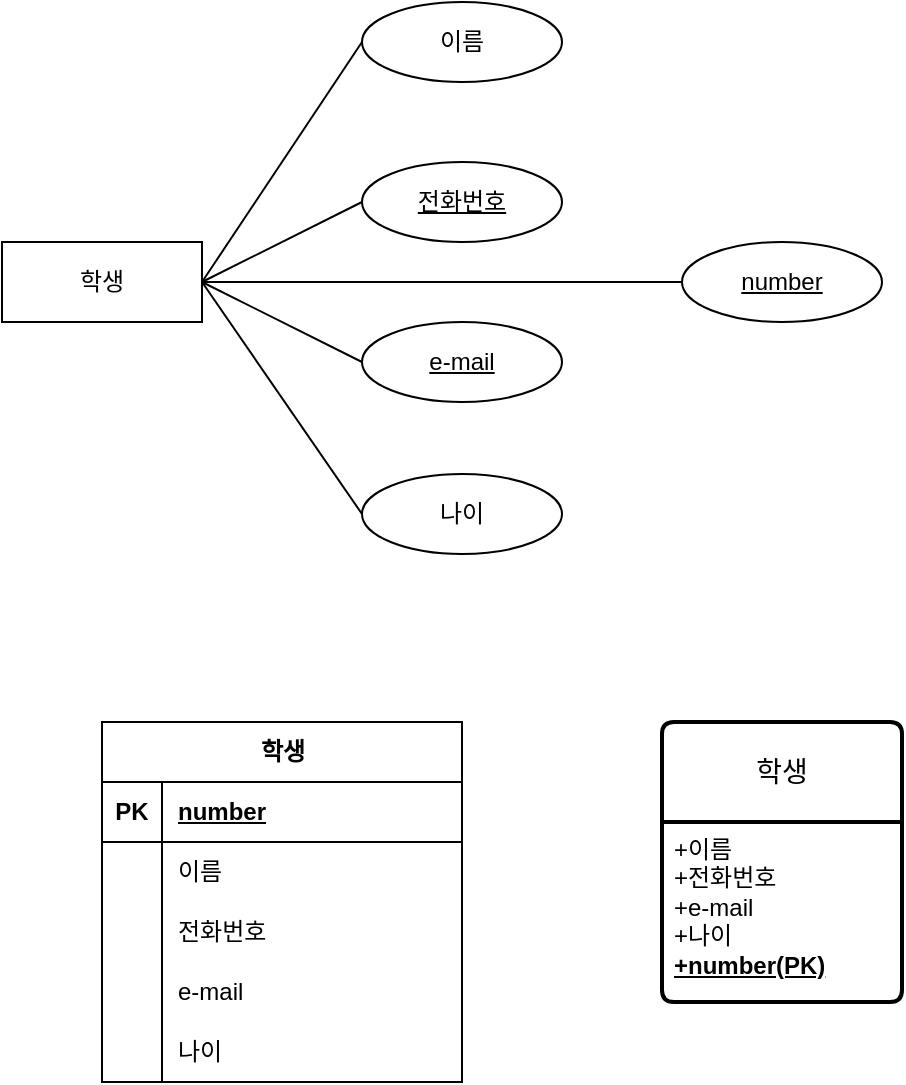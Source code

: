 <mxfile version="22.1.15" type="github">
  <diagram name="페이지-1" id="13OmgTKoOKMh2cI8QElQ">
    <mxGraphModel dx="1195" dy="1819" grid="1" gridSize="10" guides="1" tooltips="1" connect="1" arrows="1" fold="1" page="1" pageScale="1" pageWidth="827" pageHeight="1169" math="0" shadow="0">
      <root>
        <mxCell id="0" />
        <mxCell id="1" parent="0" />
        <mxCell id="0s97cXIPQVOTWRCdV7om-13" value="이름" style="ellipse;whiteSpace=wrap;html=1;align=center;" vertex="1" parent="1">
          <mxGeometry x="240" y="-1120" width="100" height="40" as="geometry" />
        </mxCell>
        <mxCell id="0s97cXIPQVOTWRCdV7om-14" value="학생" style="whiteSpace=wrap;html=1;align=center;" vertex="1" parent="1">
          <mxGeometry x="60" y="-1000" width="100" height="40" as="geometry" />
        </mxCell>
        <mxCell id="0s97cXIPQVOTWRCdV7om-15" value="" style="endArrow=none;html=1;rounded=0;exitX=1;exitY=0.5;exitDx=0;exitDy=0;entryX=0;entryY=0.5;entryDx=0;entryDy=0;" edge="1" parent="1" source="0s97cXIPQVOTWRCdV7om-14" target="0s97cXIPQVOTWRCdV7om-13">
          <mxGeometry relative="1" as="geometry">
            <mxPoint x="130" y="-720" as="sourcePoint" />
            <mxPoint x="290" y="-720" as="targetPoint" />
          </mxGeometry>
        </mxCell>
        <mxCell id="0s97cXIPQVOTWRCdV7om-16" value="전화번호" style="ellipse;whiteSpace=wrap;html=1;align=center;verticalAlign=middle;fontStyle=4" vertex="1" parent="1">
          <mxGeometry x="240" y="-1040" width="100" height="40" as="geometry" />
        </mxCell>
        <mxCell id="0s97cXIPQVOTWRCdV7om-17" value="e-mail" style="ellipse;whiteSpace=wrap;html=1;align=center;fontStyle=4" vertex="1" parent="1">
          <mxGeometry x="240" y="-960" width="100" height="40" as="geometry" />
        </mxCell>
        <mxCell id="0s97cXIPQVOTWRCdV7om-18" value="나이" style="ellipse;whiteSpace=wrap;html=1;align=center;" vertex="1" parent="1">
          <mxGeometry x="240" y="-884" width="100" height="40" as="geometry" />
        </mxCell>
        <mxCell id="0s97cXIPQVOTWRCdV7om-19" value="" style="endArrow=none;html=1;rounded=0;entryX=0;entryY=0.5;entryDx=0;entryDy=0;exitX=1;exitY=0.5;exitDx=0;exitDy=0;" edge="1" parent="1" source="0s97cXIPQVOTWRCdV7om-14" target="0s97cXIPQVOTWRCdV7om-16">
          <mxGeometry relative="1" as="geometry">
            <mxPoint x="200" y="-930" as="sourcePoint" />
            <mxPoint x="250" y="-1090" as="targetPoint" />
          </mxGeometry>
        </mxCell>
        <mxCell id="0s97cXIPQVOTWRCdV7om-20" value="" style="endArrow=none;html=1;rounded=0;exitX=1;exitY=0.5;exitDx=0;exitDy=0;entryX=0;entryY=0.5;entryDx=0;entryDy=0;" edge="1" parent="1" source="0s97cXIPQVOTWRCdV7om-14" target="0s97cXIPQVOTWRCdV7om-17">
          <mxGeometry relative="1" as="geometry">
            <mxPoint x="160" y="-960" as="sourcePoint" />
            <mxPoint x="260" y="-1080" as="targetPoint" />
          </mxGeometry>
        </mxCell>
        <mxCell id="0s97cXIPQVOTWRCdV7om-21" value="" style="endArrow=none;html=1;rounded=0;exitX=1;exitY=0.5;exitDx=0;exitDy=0;entryX=0;entryY=0.5;entryDx=0;entryDy=0;" edge="1" parent="1" source="0s97cXIPQVOTWRCdV7om-14" target="0s97cXIPQVOTWRCdV7om-18">
          <mxGeometry relative="1" as="geometry">
            <mxPoint x="170" y="-950" as="sourcePoint" />
            <mxPoint x="270" y="-1070" as="targetPoint" />
          </mxGeometry>
        </mxCell>
        <mxCell id="0s97cXIPQVOTWRCdV7om-22" value="number" style="ellipse;whiteSpace=wrap;html=1;align=center;fontStyle=4;" vertex="1" parent="1">
          <mxGeometry x="400" y="-1000" width="100" height="40" as="geometry" />
        </mxCell>
        <mxCell id="0s97cXIPQVOTWRCdV7om-23" value="" style="endArrow=none;html=1;rounded=0;entryX=0;entryY=0.5;entryDx=0;entryDy=0;exitX=1;exitY=0.5;exitDx=0;exitDy=0;" edge="1" parent="1" source="0s97cXIPQVOTWRCdV7om-14" target="0s97cXIPQVOTWRCdV7om-22">
          <mxGeometry relative="1" as="geometry">
            <mxPoint x="220" y="-980.5" as="sourcePoint" />
            <mxPoint x="380" y="-980.5" as="targetPoint" />
          </mxGeometry>
        </mxCell>
        <mxCell id="0s97cXIPQVOTWRCdV7om-24" value="학생" style="shape=table;startSize=30;container=1;collapsible=1;childLayout=tableLayout;fixedRows=1;rowLines=0;fontStyle=1;align=center;resizeLast=1;html=1;" vertex="1" parent="1">
          <mxGeometry x="110" y="-760" width="180" height="180" as="geometry" />
        </mxCell>
        <mxCell id="0s97cXIPQVOTWRCdV7om-25" value="" style="shape=tableRow;horizontal=0;startSize=0;swimlaneHead=0;swimlaneBody=0;fillColor=none;collapsible=0;dropTarget=0;points=[[0,0.5],[1,0.5]];portConstraint=eastwest;top=0;left=0;right=0;bottom=1;" vertex="1" parent="0s97cXIPQVOTWRCdV7om-24">
          <mxGeometry y="30" width="180" height="30" as="geometry" />
        </mxCell>
        <mxCell id="0s97cXIPQVOTWRCdV7om-26" value="PK" style="shape=partialRectangle;connectable=0;fillColor=none;top=0;left=0;bottom=0;right=0;fontStyle=1;overflow=hidden;whiteSpace=wrap;html=1;" vertex="1" parent="0s97cXIPQVOTWRCdV7om-25">
          <mxGeometry width="30" height="30" as="geometry">
            <mxRectangle width="30" height="30" as="alternateBounds" />
          </mxGeometry>
        </mxCell>
        <mxCell id="0s97cXIPQVOTWRCdV7om-27" value="number" style="shape=partialRectangle;connectable=0;fillColor=none;top=0;left=0;bottom=0;right=0;align=left;spacingLeft=6;fontStyle=5;overflow=hidden;whiteSpace=wrap;html=1;" vertex="1" parent="0s97cXIPQVOTWRCdV7om-25">
          <mxGeometry x="30" width="150" height="30" as="geometry">
            <mxRectangle width="150" height="30" as="alternateBounds" />
          </mxGeometry>
        </mxCell>
        <mxCell id="0s97cXIPQVOTWRCdV7om-28" value="" style="shape=tableRow;horizontal=0;startSize=0;swimlaneHead=0;swimlaneBody=0;fillColor=none;collapsible=0;dropTarget=0;points=[[0,0.5],[1,0.5]];portConstraint=eastwest;top=0;left=0;right=0;bottom=0;" vertex="1" parent="0s97cXIPQVOTWRCdV7om-24">
          <mxGeometry y="60" width="180" height="30" as="geometry" />
        </mxCell>
        <mxCell id="0s97cXIPQVOTWRCdV7om-29" value="" style="shape=partialRectangle;connectable=0;fillColor=none;top=0;left=0;bottom=0;right=0;editable=1;overflow=hidden;whiteSpace=wrap;html=1;" vertex="1" parent="0s97cXIPQVOTWRCdV7om-28">
          <mxGeometry width="30" height="30" as="geometry">
            <mxRectangle width="30" height="30" as="alternateBounds" />
          </mxGeometry>
        </mxCell>
        <mxCell id="0s97cXIPQVOTWRCdV7om-30" value="이름&lt;span style=&quot;white-space: pre;&quot;&gt;&#x9;&lt;/span&gt;" style="shape=partialRectangle;connectable=0;fillColor=none;top=0;left=0;bottom=0;right=0;align=left;spacingLeft=6;overflow=hidden;whiteSpace=wrap;html=1;" vertex="1" parent="0s97cXIPQVOTWRCdV7om-28">
          <mxGeometry x="30" width="150" height="30" as="geometry">
            <mxRectangle width="150" height="30" as="alternateBounds" />
          </mxGeometry>
        </mxCell>
        <mxCell id="0s97cXIPQVOTWRCdV7om-31" value="" style="shape=tableRow;horizontal=0;startSize=0;swimlaneHead=0;swimlaneBody=0;fillColor=none;collapsible=0;dropTarget=0;points=[[0,0.5],[1,0.5]];portConstraint=eastwest;top=0;left=0;right=0;bottom=0;" vertex="1" parent="0s97cXIPQVOTWRCdV7om-24">
          <mxGeometry y="90" width="180" height="30" as="geometry" />
        </mxCell>
        <mxCell id="0s97cXIPQVOTWRCdV7om-32" value="" style="shape=partialRectangle;connectable=0;fillColor=none;top=0;left=0;bottom=0;right=0;editable=1;overflow=hidden;whiteSpace=wrap;html=1;" vertex="1" parent="0s97cXIPQVOTWRCdV7om-31">
          <mxGeometry width="30" height="30" as="geometry">
            <mxRectangle width="30" height="30" as="alternateBounds" />
          </mxGeometry>
        </mxCell>
        <mxCell id="0s97cXIPQVOTWRCdV7om-33" value="전화번호" style="shape=partialRectangle;connectable=0;fillColor=none;top=0;left=0;bottom=0;right=0;align=left;spacingLeft=6;overflow=hidden;whiteSpace=wrap;html=1;" vertex="1" parent="0s97cXIPQVOTWRCdV7om-31">
          <mxGeometry x="30" width="150" height="30" as="geometry">
            <mxRectangle width="150" height="30" as="alternateBounds" />
          </mxGeometry>
        </mxCell>
        <mxCell id="0s97cXIPQVOTWRCdV7om-34" value="" style="shape=tableRow;horizontal=0;startSize=0;swimlaneHead=0;swimlaneBody=0;fillColor=none;collapsible=0;dropTarget=0;points=[[0,0.5],[1,0.5]];portConstraint=eastwest;top=0;left=0;right=0;bottom=0;" vertex="1" parent="0s97cXIPQVOTWRCdV7om-24">
          <mxGeometry y="120" width="180" height="30" as="geometry" />
        </mxCell>
        <mxCell id="0s97cXIPQVOTWRCdV7om-35" value="" style="shape=partialRectangle;connectable=0;fillColor=none;top=0;left=0;bottom=0;right=0;editable=1;overflow=hidden;whiteSpace=wrap;html=1;" vertex="1" parent="0s97cXIPQVOTWRCdV7om-34">
          <mxGeometry width="30" height="30" as="geometry">
            <mxRectangle width="30" height="30" as="alternateBounds" />
          </mxGeometry>
        </mxCell>
        <mxCell id="0s97cXIPQVOTWRCdV7om-36" value="e-mail" style="shape=partialRectangle;connectable=0;fillColor=none;top=0;left=0;bottom=0;right=0;align=left;spacingLeft=6;overflow=hidden;whiteSpace=wrap;html=1;" vertex="1" parent="0s97cXIPQVOTWRCdV7om-34">
          <mxGeometry x="30" width="150" height="30" as="geometry">
            <mxRectangle width="150" height="30" as="alternateBounds" />
          </mxGeometry>
        </mxCell>
        <mxCell id="0s97cXIPQVOTWRCdV7om-75" value="" style="shape=tableRow;horizontal=0;startSize=0;swimlaneHead=0;swimlaneBody=0;fillColor=none;collapsible=0;dropTarget=0;points=[[0,0.5],[1,0.5]];portConstraint=eastwest;top=0;left=0;right=0;bottom=1;fontStyle=0" vertex="1" parent="0s97cXIPQVOTWRCdV7om-24">
          <mxGeometry y="150" width="180" height="30" as="geometry" />
        </mxCell>
        <mxCell id="0s97cXIPQVOTWRCdV7om-76" value="" style="shape=partialRectangle;connectable=0;fillColor=none;top=0;left=0;bottom=0;right=0;fontStyle=1;overflow=hidden;whiteSpace=wrap;html=1;" vertex="1" parent="0s97cXIPQVOTWRCdV7om-75">
          <mxGeometry width="30" height="30" as="geometry">
            <mxRectangle width="30" height="30" as="alternateBounds" />
          </mxGeometry>
        </mxCell>
        <mxCell id="0s97cXIPQVOTWRCdV7om-77" value="&lt;span style=&quot;font-weight: normal;&quot;&gt;나이&lt;/span&gt;" style="shape=partialRectangle;connectable=0;fillColor=none;top=0;left=0;bottom=0;right=0;align=left;spacingLeft=6;fontStyle=1;overflow=hidden;whiteSpace=wrap;html=1;" vertex="1" parent="0s97cXIPQVOTWRCdV7om-75">
          <mxGeometry x="30" width="150" height="30" as="geometry">
            <mxRectangle width="150" height="30" as="alternateBounds" />
          </mxGeometry>
        </mxCell>
        <mxCell id="0s97cXIPQVOTWRCdV7om-50" value="학생" style="swimlane;childLayout=stackLayout;horizontal=1;startSize=50;horizontalStack=0;rounded=1;fontSize=14;fontStyle=0;strokeWidth=2;resizeParent=0;resizeLast=1;shadow=0;dashed=0;align=center;arcSize=4;whiteSpace=wrap;html=1;" vertex="1" parent="1">
          <mxGeometry x="390" y="-760" width="120" height="140" as="geometry" />
        </mxCell>
        <mxCell id="0s97cXIPQVOTWRCdV7om-51" value="+이름&lt;br&gt;+전화번호&lt;br&gt;+e-mail&lt;br&gt;+나이&lt;br&gt;&lt;u&gt;&lt;b&gt;+number(PK)&lt;/b&gt;&lt;/u&gt;" style="align=left;strokeColor=none;fillColor=none;spacingLeft=4;fontSize=12;verticalAlign=top;resizable=0;rotatable=0;part=1;html=1;" vertex="1" parent="0s97cXIPQVOTWRCdV7om-50">
          <mxGeometry y="50" width="120" height="90" as="geometry" />
        </mxCell>
      </root>
    </mxGraphModel>
  </diagram>
</mxfile>
